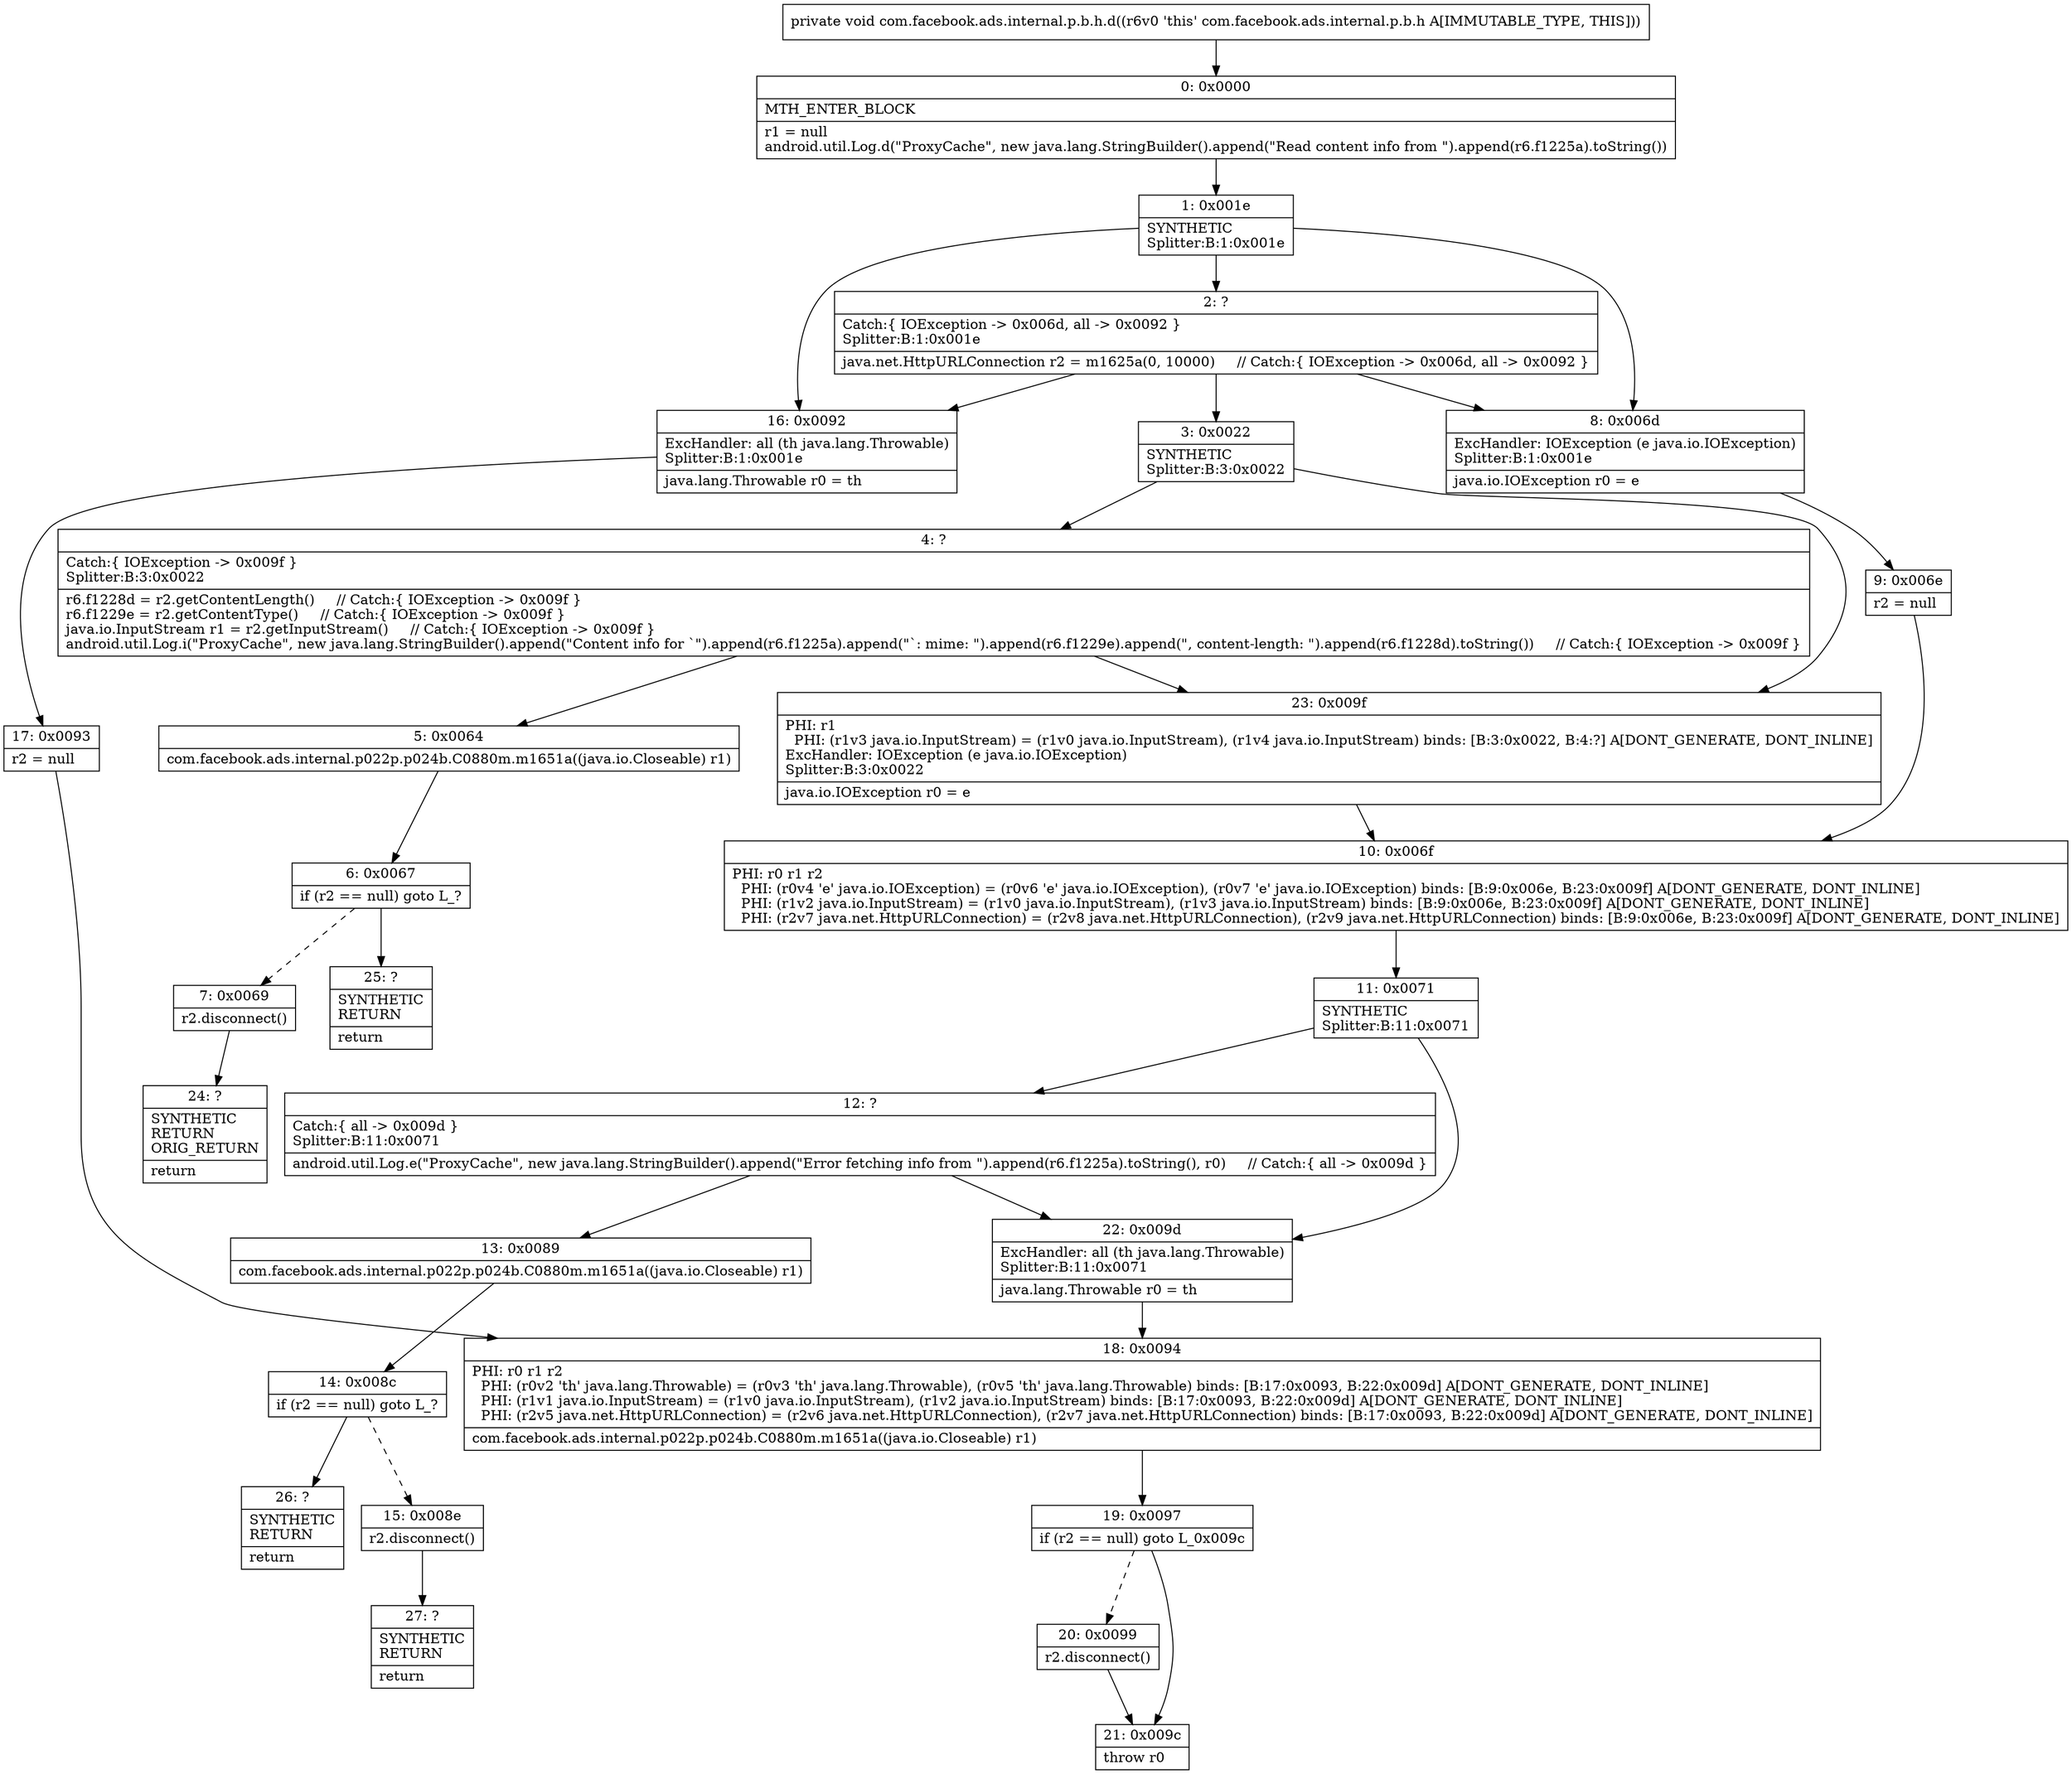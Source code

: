 digraph "CFG forcom.facebook.ads.internal.p.b.h.d()V" {
Node_0 [shape=record,label="{0\:\ 0x0000|MTH_ENTER_BLOCK\l|r1 = null\landroid.util.Log.d(\"ProxyCache\", new java.lang.StringBuilder().append(\"Read content info from \").append(r6.f1225a).toString())\l}"];
Node_1 [shape=record,label="{1\:\ 0x001e|SYNTHETIC\lSplitter:B:1:0x001e\l}"];
Node_2 [shape=record,label="{2\:\ ?|Catch:\{ IOException \-\> 0x006d, all \-\> 0x0092 \}\lSplitter:B:1:0x001e\l|java.net.HttpURLConnection r2 = m1625a(0, 10000)     \/\/ Catch:\{ IOException \-\> 0x006d, all \-\> 0x0092 \}\l}"];
Node_3 [shape=record,label="{3\:\ 0x0022|SYNTHETIC\lSplitter:B:3:0x0022\l}"];
Node_4 [shape=record,label="{4\:\ ?|Catch:\{ IOException \-\> 0x009f \}\lSplitter:B:3:0x0022\l|r6.f1228d = r2.getContentLength()     \/\/ Catch:\{ IOException \-\> 0x009f \}\lr6.f1229e = r2.getContentType()     \/\/ Catch:\{ IOException \-\> 0x009f \}\ljava.io.InputStream r1 = r2.getInputStream()     \/\/ Catch:\{ IOException \-\> 0x009f \}\landroid.util.Log.i(\"ProxyCache\", new java.lang.StringBuilder().append(\"Content info for `\").append(r6.f1225a).append(\"`: mime: \").append(r6.f1229e).append(\", content\-length: \").append(r6.f1228d).toString())     \/\/ Catch:\{ IOException \-\> 0x009f \}\l}"];
Node_5 [shape=record,label="{5\:\ 0x0064|com.facebook.ads.internal.p022p.p024b.C0880m.m1651a((java.io.Closeable) r1)\l}"];
Node_6 [shape=record,label="{6\:\ 0x0067|if (r2 == null) goto L_?\l}"];
Node_7 [shape=record,label="{7\:\ 0x0069|r2.disconnect()\l}"];
Node_8 [shape=record,label="{8\:\ 0x006d|ExcHandler: IOException (e java.io.IOException)\lSplitter:B:1:0x001e\l|java.io.IOException r0 = e\l}"];
Node_9 [shape=record,label="{9\:\ 0x006e|r2 = null\l}"];
Node_10 [shape=record,label="{10\:\ 0x006f|PHI: r0 r1 r2 \l  PHI: (r0v4 'e' java.io.IOException) = (r0v6 'e' java.io.IOException), (r0v7 'e' java.io.IOException) binds: [B:9:0x006e, B:23:0x009f] A[DONT_GENERATE, DONT_INLINE]\l  PHI: (r1v2 java.io.InputStream) = (r1v0 java.io.InputStream), (r1v3 java.io.InputStream) binds: [B:9:0x006e, B:23:0x009f] A[DONT_GENERATE, DONT_INLINE]\l  PHI: (r2v7 java.net.HttpURLConnection) = (r2v8 java.net.HttpURLConnection), (r2v9 java.net.HttpURLConnection) binds: [B:9:0x006e, B:23:0x009f] A[DONT_GENERATE, DONT_INLINE]\l}"];
Node_11 [shape=record,label="{11\:\ 0x0071|SYNTHETIC\lSplitter:B:11:0x0071\l}"];
Node_12 [shape=record,label="{12\:\ ?|Catch:\{ all \-\> 0x009d \}\lSplitter:B:11:0x0071\l|android.util.Log.e(\"ProxyCache\", new java.lang.StringBuilder().append(\"Error fetching info from \").append(r6.f1225a).toString(), r0)     \/\/ Catch:\{ all \-\> 0x009d \}\l}"];
Node_13 [shape=record,label="{13\:\ 0x0089|com.facebook.ads.internal.p022p.p024b.C0880m.m1651a((java.io.Closeable) r1)\l}"];
Node_14 [shape=record,label="{14\:\ 0x008c|if (r2 == null) goto L_?\l}"];
Node_15 [shape=record,label="{15\:\ 0x008e|r2.disconnect()\l}"];
Node_16 [shape=record,label="{16\:\ 0x0092|ExcHandler: all (th java.lang.Throwable)\lSplitter:B:1:0x001e\l|java.lang.Throwable r0 = th\l}"];
Node_17 [shape=record,label="{17\:\ 0x0093|r2 = null\l}"];
Node_18 [shape=record,label="{18\:\ 0x0094|PHI: r0 r1 r2 \l  PHI: (r0v2 'th' java.lang.Throwable) = (r0v3 'th' java.lang.Throwable), (r0v5 'th' java.lang.Throwable) binds: [B:17:0x0093, B:22:0x009d] A[DONT_GENERATE, DONT_INLINE]\l  PHI: (r1v1 java.io.InputStream) = (r1v0 java.io.InputStream), (r1v2 java.io.InputStream) binds: [B:17:0x0093, B:22:0x009d] A[DONT_GENERATE, DONT_INLINE]\l  PHI: (r2v5 java.net.HttpURLConnection) = (r2v6 java.net.HttpURLConnection), (r2v7 java.net.HttpURLConnection) binds: [B:17:0x0093, B:22:0x009d] A[DONT_GENERATE, DONT_INLINE]\l|com.facebook.ads.internal.p022p.p024b.C0880m.m1651a((java.io.Closeable) r1)\l}"];
Node_19 [shape=record,label="{19\:\ 0x0097|if (r2 == null) goto L_0x009c\l}"];
Node_20 [shape=record,label="{20\:\ 0x0099|r2.disconnect()\l}"];
Node_21 [shape=record,label="{21\:\ 0x009c|throw r0\l}"];
Node_22 [shape=record,label="{22\:\ 0x009d|ExcHandler: all (th java.lang.Throwable)\lSplitter:B:11:0x0071\l|java.lang.Throwable r0 = th\l}"];
Node_23 [shape=record,label="{23\:\ 0x009f|PHI: r1 \l  PHI: (r1v3 java.io.InputStream) = (r1v0 java.io.InputStream), (r1v4 java.io.InputStream) binds: [B:3:0x0022, B:4:?] A[DONT_GENERATE, DONT_INLINE]\lExcHandler: IOException (e java.io.IOException)\lSplitter:B:3:0x0022\l|java.io.IOException r0 = e\l}"];
Node_24 [shape=record,label="{24\:\ ?|SYNTHETIC\lRETURN\lORIG_RETURN\l|return\l}"];
Node_25 [shape=record,label="{25\:\ ?|SYNTHETIC\lRETURN\l|return\l}"];
Node_26 [shape=record,label="{26\:\ ?|SYNTHETIC\lRETURN\l|return\l}"];
Node_27 [shape=record,label="{27\:\ ?|SYNTHETIC\lRETURN\l|return\l}"];
MethodNode[shape=record,label="{private void com.facebook.ads.internal.p.b.h.d((r6v0 'this' com.facebook.ads.internal.p.b.h A[IMMUTABLE_TYPE, THIS])) }"];
MethodNode -> Node_0;
Node_0 -> Node_1;
Node_1 -> Node_2;
Node_1 -> Node_8;
Node_1 -> Node_16;
Node_2 -> Node_8;
Node_2 -> Node_16;
Node_2 -> Node_3;
Node_3 -> Node_4;
Node_3 -> Node_23;
Node_4 -> Node_5;
Node_4 -> Node_23;
Node_5 -> Node_6;
Node_6 -> Node_7[style=dashed];
Node_6 -> Node_25;
Node_7 -> Node_24;
Node_8 -> Node_9;
Node_9 -> Node_10;
Node_10 -> Node_11;
Node_11 -> Node_12;
Node_11 -> Node_22;
Node_12 -> Node_13;
Node_12 -> Node_22;
Node_13 -> Node_14;
Node_14 -> Node_15[style=dashed];
Node_14 -> Node_26;
Node_15 -> Node_27;
Node_16 -> Node_17;
Node_17 -> Node_18;
Node_18 -> Node_19;
Node_19 -> Node_20[style=dashed];
Node_19 -> Node_21;
Node_20 -> Node_21;
Node_22 -> Node_18;
Node_23 -> Node_10;
}

